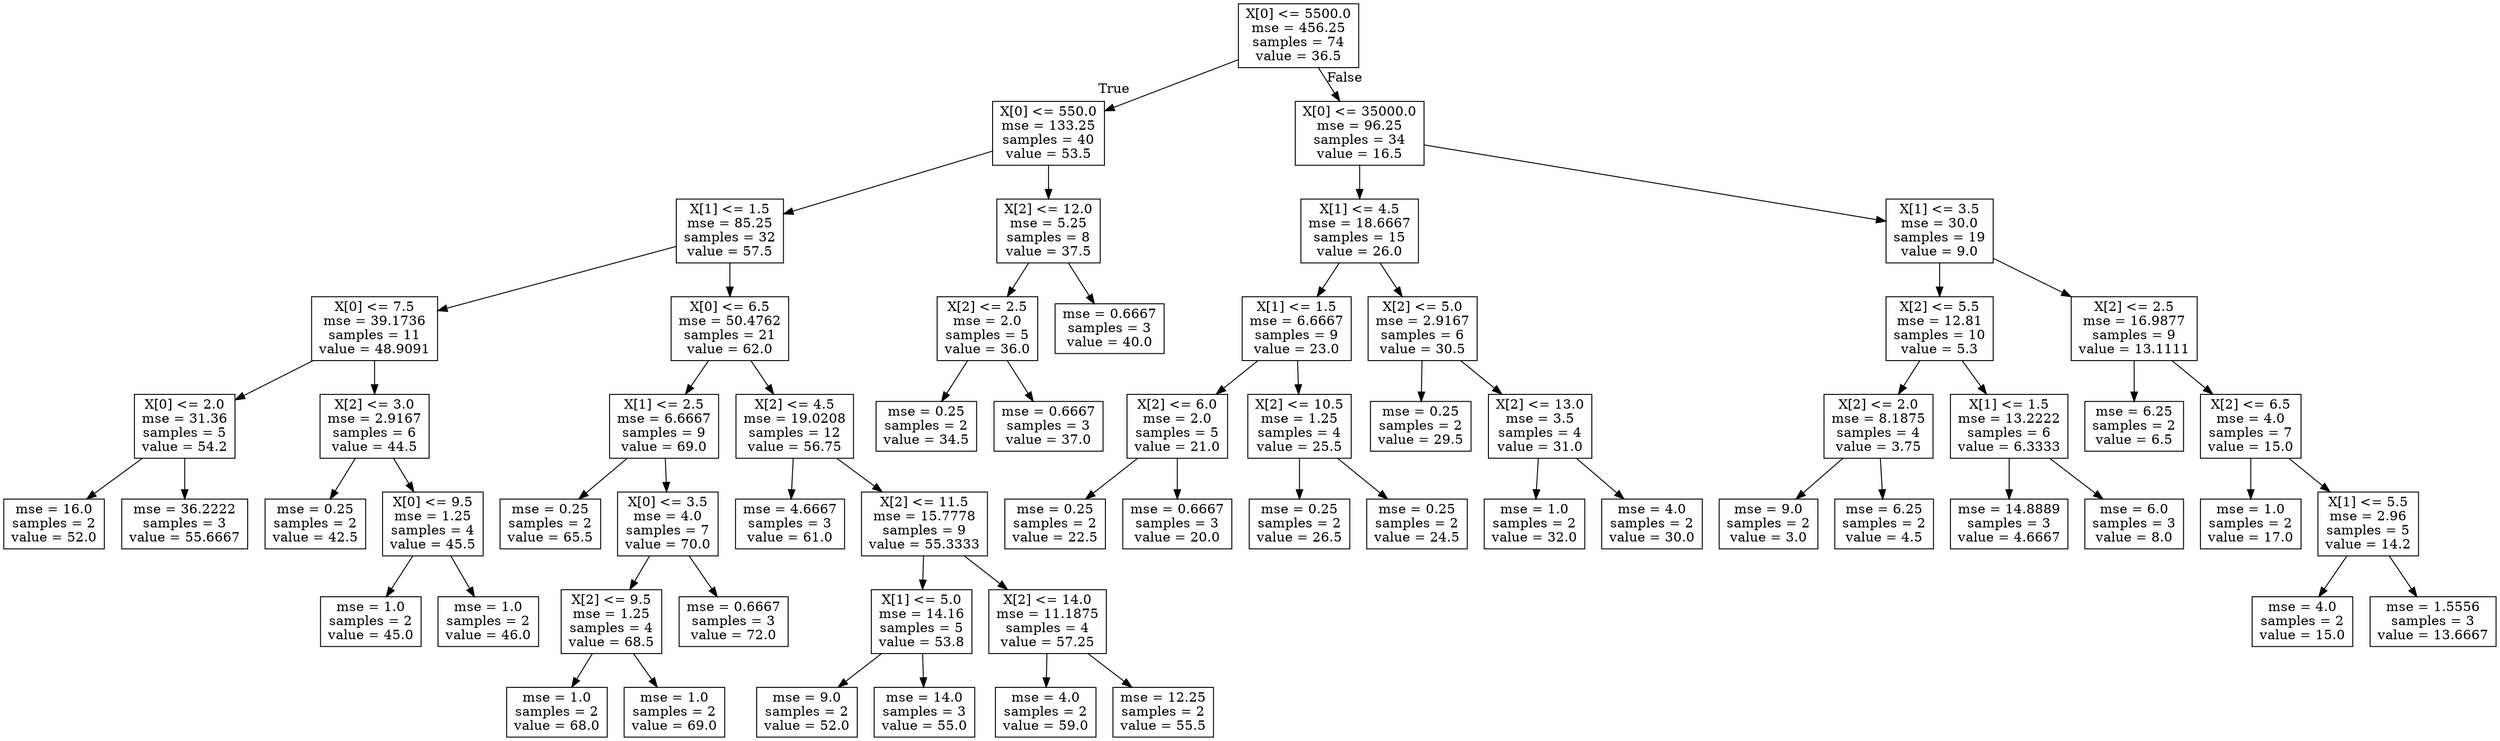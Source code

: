 digraph Tree {
node [shape=box] ;
0 [label="X[0] <= 5500.0\nmse = 456.25\nsamples = 74\nvalue = 36.5"] ;
1 [label="X[0] <= 550.0\nmse = 133.25\nsamples = 40\nvalue = 53.5"] ;
0 -> 1 [labeldistance=2.5, labelangle=45, headlabel="True"] ;
2 [label="X[1] <= 1.5\nmse = 85.25\nsamples = 32\nvalue = 57.5"] ;
1 -> 2 ;
3 [label="X[0] <= 7.5\nmse = 39.1736\nsamples = 11\nvalue = 48.9091"] ;
2 -> 3 ;
4 [label="X[0] <= 2.0\nmse = 31.36\nsamples = 5\nvalue = 54.2"] ;
3 -> 4 ;
5 [label="mse = 16.0\nsamples = 2\nvalue = 52.0"] ;
4 -> 5 ;
6 [label="mse = 36.2222\nsamples = 3\nvalue = 55.6667"] ;
4 -> 6 ;
7 [label="X[2] <= 3.0\nmse = 2.9167\nsamples = 6\nvalue = 44.5"] ;
3 -> 7 ;
8 [label="mse = 0.25\nsamples = 2\nvalue = 42.5"] ;
7 -> 8 ;
9 [label="X[0] <= 9.5\nmse = 1.25\nsamples = 4\nvalue = 45.5"] ;
7 -> 9 ;
10 [label="mse = 1.0\nsamples = 2\nvalue = 45.0"] ;
9 -> 10 ;
11 [label="mse = 1.0\nsamples = 2\nvalue = 46.0"] ;
9 -> 11 ;
12 [label="X[0] <= 6.5\nmse = 50.4762\nsamples = 21\nvalue = 62.0"] ;
2 -> 12 ;
13 [label="X[1] <= 2.5\nmse = 6.6667\nsamples = 9\nvalue = 69.0"] ;
12 -> 13 ;
14 [label="mse = 0.25\nsamples = 2\nvalue = 65.5"] ;
13 -> 14 ;
15 [label="X[0] <= 3.5\nmse = 4.0\nsamples = 7\nvalue = 70.0"] ;
13 -> 15 ;
16 [label="X[2] <= 9.5\nmse = 1.25\nsamples = 4\nvalue = 68.5"] ;
15 -> 16 ;
17 [label="mse = 1.0\nsamples = 2\nvalue = 68.0"] ;
16 -> 17 ;
18 [label="mse = 1.0\nsamples = 2\nvalue = 69.0"] ;
16 -> 18 ;
19 [label="mse = 0.6667\nsamples = 3\nvalue = 72.0"] ;
15 -> 19 ;
20 [label="X[2] <= 4.5\nmse = 19.0208\nsamples = 12\nvalue = 56.75"] ;
12 -> 20 ;
21 [label="mse = 4.6667\nsamples = 3\nvalue = 61.0"] ;
20 -> 21 ;
22 [label="X[2] <= 11.5\nmse = 15.7778\nsamples = 9\nvalue = 55.3333"] ;
20 -> 22 ;
23 [label="X[1] <= 5.0\nmse = 14.16\nsamples = 5\nvalue = 53.8"] ;
22 -> 23 ;
24 [label="mse = 9.0\nsamples = 2\nvalue = 52.0"] ;
23 -> 24 ;
25 [label="mse = 14.0\nsamples = 3\nvalue = 55.0"] ;
23 -> 25 ;
26 [label="X[2] <= 14.0\nmse = 11.1875\nsamples = 4\nvalue = 57.25"] ;
22 -> 26 ;
27 [label="mse = 4.0\nsamples = 2\nvalue = 59.0"] ;
26 -> 27 ;
28 [label="mse = 12.25\nsamples = 2\nvalue = 55.5"] ;
26 -> 28 ;
29 [label="X[2] <= 12.0\nmse = 5.25\nsamples = 8\nvalue = 37.5"] ;
1 -> 29 ;
30 [label="X[2] <= 2.5\nmse = 2.0\nsamples = 5\nvalue = 36.0"] ;
29 -> 30 ;
31 [label="mse = 0.25\nsamples = 2\nvalue = 34.5"] ;
30 -> 31 ;
32 [label="mse = 0.6667\nsamples = 3\nvalue = 37.0"] ;
30 -> 32 ;
33 [label="mse = 0.6667\nsamples = 3\nvalue = 40.0"] ;
29 -> 33 ;
34 [label="X[0] <= 35000.0\nmse = 96.25\nsamples = 34\nvalue = 16.5"] ;
0 -> 34 [labeldistance=2.5, labelangle=-45, headlabel="False"] ;
35 [label="X[1] <= 4.5\nmse = 18.6667\nsamples = 15\nvalue = 26.0"] ;
34 -> 35 ;
36 [label="X[1] <= 1.5\nmse = 6.6667\nsamples = 9\nvalue = 23.0"] ;
35 -> 36 ;
37 [label="X[2] <= 6.0\nmse = 2.0\nsamples = 5\nvalue = 21.0"] ;
36 -> 37 ;
38 [label="mse = 0.25\nsamples = 2\nvalue = 22.5"] ;
37 -> 38 ;
39 [label="mse = 0.6667\nsamples = 3\nvalue = 20.0"] ;
37 -> 39 ;
40 [label="X[2] <= 10.5\nmse = 1.25\nsamples = 4\nvalue = 25.5"] ;
36 -> 40 ;
41 [label="mse = 0.25\nsamples = 2\nvalue = 26.5"] ;
40 -> 41 ;
42 [label="mse = 0.25\nsamples = 2\nvalue = 24.5"] ;
40 -> 42 ;
43 [label="X[2] <= 5.0\nmse = 2.9167\nsamples = 6\nvalue = 30.5"] ;
35 -> 43 ;
44 [label="mse = 0.25\nsamples = 2\nvalue = 29.5"] ;
43 -> 44 ;
45 [label="X[2] <= 13.0\nmse = 3.5\nsamples = 4\nvalue = 31.0"] ;
43 -> 45 ;
46 [label="mse = 1.0\nsamples = 2\nvalue = 32.0"] ;
45 -> 46 ;
47 [label="mse = 4.0\nsamples = 2\nvalue = 30.0"] ;
45 -> 47 ;
48 [label="X[1] <= 3.5\nmse = 30.0\nsamples = 19\nvalue = 9.0"] ;
34 -> 48 ;
49 [label="X[2] <= 5.5\nmse = 12.81\nsamples = 10\nvalue = 5.3"] ;
48 -> 49 ;
50 [label="X[2] <= 2.0\nmse = 8.1875\nsamples = 4\nvalue = 3.75"] ;
49 -> 50 ;
51 [label="mse = 9.0\nsamples = 2\nvalue = 3.0"] ;
50 -> 51 ;
52 [label="mse = 6.25\nsamples = 2\nvalue = 4.5"] ;
50 -> 52 ;
53 [label="X[1] <= 1.5\nmse = 13.2222\nsamples = 6\nvalue = 6.3333"] ;
49 -> 53 ;
54 [label="mse = 14.8889\nsamples = 3\nvalue = 4.6667"] ;
53 -> 54 ;
55 [label="mse = 6.0\nsamples = 3\nvalue = 8.0"] ;
53 -> 55 ;
56 [label="X[2] <= 2.5\nmse = 16.9877\nsamples = 9\nvalue = 13.1111"] ;
48 -> 56 ;
57 [label="mse = 6.25\nsamples = 2\nvalue = 6.5"] ;
56 -> 57 ;
58 [label="X[2] <= 6.5\nmse = 4.0\nsamples = 7\nvalue = 15.0"] ;
56 -> 58 ;
59 [label="mse = 1.0\nsamples = 2\nvalue = 17.0"] ;
58 -> 59 ;
60 [label="X[1] <= 5.5\nmse = 2.96\nsamples = 5\nvalue = 14.2"] ;
58 -> 60 ;
61 [label="mse = 4.0\nsamples = 2\nvalue = 15.0"] ;
60 -> 61 ;
62 [label="mse = 1.5556\nsamples = 3\nvalue = 13.6667"] ;
60 -> 62 ;
}
